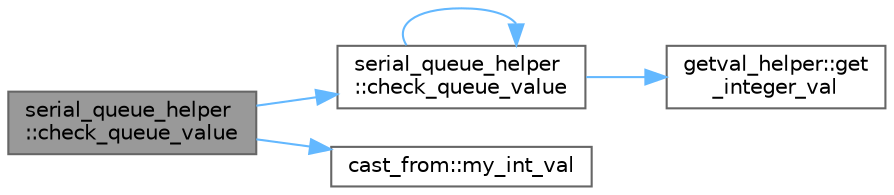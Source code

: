 digraph "serial_queue_helper::check_queue_value"
{
 // LATEX_PDF_SIZE
  bgcolor="transparent";
  edge [fontname=Helvetica,fontsize=10,labelfontname=Helvetica,labelfontsize=10];
  node [fontname=Helvetica,fontsize=10,shape=box,height=0.2,width=0.4];
  rankdir="LR";
  Node1 [id="Node000001",label="serial_queue_helper\l::check_queue_value",height=0.2,width=0.4,color="gray40", fillcolor="grey60", style="filled", fontcolor="black",tooltip=" "];
  Node1 -> Node2 [id="edge1_Node000001_Node000002",color="steelblue1",style="solid",tooltip=" "];
  Node2 [id="Node000002",label="serial_queue_helper\l::check_queue_value",height=0.2,width=0.4,color="grey40", fillcolor="white", style="filled",URL="$classserial__queue__helper.html#ad6ee81a7adef71fb9151f23b1babc757",tooltip=" "];
  Node2 -> Node2 [id="edge2_Node000002_Node000002",color="steelblue1",style="solid",tooltip=" "];
  Node2 -> Node3 [id="edge3_Node000002_Node000003",color="steelblue1",style="solid",tooltip=" "];
  Node3 [id="Node000003",label="getval_helper::get\l_integer_val",height=0.2,width=0.4,color="grey40", fillcolor="white", style="filled",URL="$structgetval__helper.html#a59cf9a3b735bf16002569ce2a4e1f614",tooltip=" "];
  Node1 -> Node4 [id="edge4_Node000001_Node000004",color="steelblue1",style="solid",tooltip=" "];
  Node4 [id="Node000004",label="cast_from::my_int_val",height=0.2,width=0.4,color="grey40", fillcolor="white", style="filled",URL="$structcast__from.html#a748eeb7e4f1894a89234d2c1e9c249a5",tooltip=" "];
}
